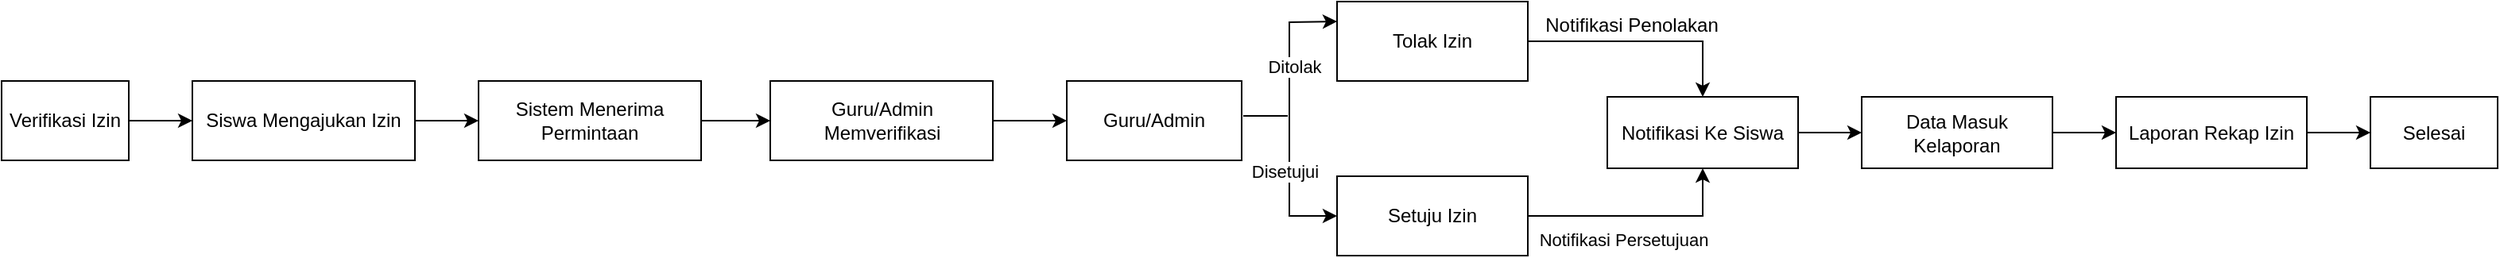<mxfile version="26.1.0">
  <diagram id="C5RBs43oDa-KdzZeNtuy" name="Page-1">
    <mxGraphModel dx="1707" dy="468" grid="1" gridSize="10" guides="1" tooltips="1" connect="1" arrows="1" fold="1" page="1" pageScale="1" pageWidth="827" pageHeight="1169" math="0" shadow="0">
      <root>
        <mxCell id="WIyWlLk6GJQsqaUBKTNV-0" />
        <mxCell id="WIyWlLk6GJQsqaUBKTNV-1" parent="WIyWlLk6GJQsqaUBKTNV-0" />
        <mxCell id="Lyx_HTyFLz4C8updRh6S-2" value="" style="edgeStyle=orthogonalEdgeStyle;rounded=0;orthogonalLoop=1;jettySize=auto;html=1;" edge="1" parent="WIyWlLk6GJQsqaUBKTNV-1" source="Lyx_HTyFLz4C8updRh6S-0" target="Lyx_HTyFLz4C8updRh6S-1">
          <mxGeometry relative="1" as="geometry" />
        </mxCell>
        <mxCell id="Lyx_HTyFLz4C8updRh6S-0" value="&lt;font style=&quot;vertical-align: inherit;&quot;&gt;&lt;font style=&quot;vertical-align: inherit;&quot;&gt;Siswa Mengajukan Izin&lt;/font&gt;&lt;/font&gt;" style="rounded=0;whiteSpace=wrap;html=1;" vertex="1" parent="WIyWlLk6GJQsqaUBKTNV-1">
          <mxGeometry x="50" y="100" width="140" height="50" as="geometry" />
        </mxCell>
        <mxCell id="Lyx_HTyFLz4C8updRh6S-9" value="" style="edgeStyle=orthogonalEdgeStyle;rounded=0;orthogonalLoop=1;jettySize=auto;html=1;" edge="1" parent="WIyWlLk6GJQsqaUBKTNV-1" source="Lyx_HTyFLz4C8updRh6S-1" target="Lyx_HTyFLz4C8updRh6S-5">
          <mxGeometry relative="1" as="geometry" />
        </mxCell>
        <mxCell id="Lyx_HTyFLz4C8updRh6S-1" value="&lt;font style=&quot;vertical-align: inherit;&quot;&gt;&lt;font style=&quot;vertical-align: inherit;&quot;&gt;Sistem Menerima Permintaan&lt;/font&gt;&lt;/font&gt;" style="rounded=0;whiteSpace=wrap;html=1;" vertex="1" parent="WIyWlLk6GJQsqaUBKTNV-1">
          <mxGeometry x="230" y="100" width="140" height="50" as="geometry" />
        </mxCell>
        <mxCell id="Lyx_HTyFLz4C8updRh6S-10" value="" style="edgeStyle=orthogonalEdgeStyle;rounded=0;orthogonalLoop=1;jettySize=auto;html=1;" edge="1" parent="WIyWlLk6GJQsqaUBKTNV-1" source="Lyx_HTyFLz4C8updRh6S-5" target="Lyx_HTyFLz4C8updRh6S-7">
          <mxGeometry relative="1" as="geometry" />
        </mxCell>
        <mxCell id="Lyx_HTyFLz4C8updRh6S-5" value="&lt;font style=&quot;vertical-align: inherit;&quot;&gt;&lt;font style=&quot;vertical-align: inherit;&quot;&gt;Guru/Admin Memverifikasi&lt;/font&gt;&lt;/font&gt;" style="rounded=0;whiteSpace=wrap;html=1;" vertex="1" parent="WIyWlLk6GJQsqaUBKTNV-1">
          <mxGeometry x="413.5" y="100" width="140" height="50" as="geometry" />
        </mxCell>
        <mxCell id="Lyx_HTyFLz4C8updRh6S-7" value="&lt;font style=&quot;vertical-align: inherit;&quot;&gt;&lt;font style=&quot;vertical-align: inherit;&quot;&gt;&lt;font style=&quot;vertical-align: inherit;&quot;&gt;&lt;font style=&quot;vertical-align: inherit;&quot;&gt;Guru/Admin&lt;/font&gt;&lt;/font&gt;&lt;/font&gt;&lt;/font&gt;" style="rounded=0;whiteSpace=wrap;html=1;" vertex="1" parent="WIyWlLk6GJQsqaUBKTNV-1">
          <mxGeometry x="600" y="100" width="110" height="50" as="geometry" />
        </mxCell>
        <mxCell id="Lyx_HTyFLz4C8updRh6S-11" value="&lt;font style=&quot;vertical-align: inherit;&quot;&gt;&lt;font style=&quot;vertical-align: inherit;&quot;&gt;Tolak Izin&lt;/font&gt;&lt;/font&gt;" style="rounded=0;whiteSpace=wrap;html=1;" vertex="1" parent="WIyWlLk6GJQsqaUBKTNV-1">
          <mxGeometry x="770" y="50" width="120" height="50" as="geometry" />
        </mxCell>
        <mxCell id="Lyx_HTyFLz4C8updRh6S-14" value="&lt;font style=&quot;vertical-align: inherit;&quot;&gt;&lt;font style=&quot;vertical-align: inherit;&quot;&gt;Setuju Izin&lt;/font&gt;&lt;/font&gt;" style="rounded=0;whiteSpace=wrap;html=1;" vertex="1" parent="WIyWlLk6GJQsqaUBKTNV-1">
          <mxGeometry x="770" y="160" width="120" height="50" as="geometry" />
        </mxCell>
        <mxCell id="Lyx_HTyFLz4C8updRh6S-17" value="" style="endArrow=classic;startArrow=classic;html=1;rounded=0;exitX=0;exitY=0.25;exitDx=0;exitDy=0;entryX=0;entryY=0.5;entryDx=0;entryDy=0;" edge="1" parent="WIyWlLk6GJQsqaUBKTNV-1" source="Lyx_HTyFLz4C8updRh6S-11" target="Lyx_HTyFLz4C8updRh6S-14">
          <mxGeometry width="50" height="50" relative="1" as="geometry">
            <mxPoint x="750" y="70" as="sourcePoint" />
            <mxPoint x="740" y="190" as="targetPoint" />
            <Array as="points">
              <mxPoint x="740" y="63" />
              <mxPoint x="740" y="130" />
              <mxPoint x="740" y="185" />
            </Array>
          </mxGeometry>
        </mxCell>
        <mxCell id="Lyx_HTyFLz4C8updRh6S-23" value="&lt;font style=&quot;vertical-align: inherit;&quot;&gt;&lt;font style=&quot;vertical-align: inherit;&quot;&gt;Ditolak&lt;/font&gt;&lt;/font&gt;" style="edgeLabel;html=1;align=center;verticalAlign=middle;resizable=0;points=[];" vertex="1" connectable="0" parent="Lyx_HTyFLz4C8updRh6S-17">
          <mxGeometry x="-0.363" y="3" relative="1" as="geometry">
            <mxPoint as="offset" />
          </mxGeometry>
        </mxCell>
        <mxCell id="Lyx_HTyFLz4C8updRh6S-24" value="&lt;font style=&quot;vertical-align: inherit;&quot;&gt;&lt;font style=&quot;vertical-align: inherit;&quot;&gt;Disetujui&lt;/font&gt;&lt;/font&gt;" style="edgeLabel;html=1;align=center;verticalAlign=middle;resizable=0;points=[];" vertex="1" connectable="0" parent="Lyx_HTyFLz4C8updRh6S-17">
          <mxGeometry x="0.363" y="-3" relative="1" as="geometry">
            <mxPoint as="offset" />
          </mxGeometry>
        </mxCell>
        <mxCell id="Lyx_HTyFLz4C8updRh6S-21" value="" style="endArrow=none;html=1;rounded=0;" edge="1" parent="WIyWlLk6GJQsqaUBKTNV-1">
          <mxGeometry width="50" height="50" relative="1" as="geometry">
            <mxPoint x="711" y="122" as="sourcePoint" />
            <mxPoint x="739" y="122" as="targetPoint" />
          </mxGeometry>
        </mxCell>
        <mxCell id="Lyx_HTyFLz4C8updRh6S-31" value="" style="edgeStyle=orthogonalEdgeStyle;rounded=0;orthogonalLoop=1;jettySize=auto;html=1;" edge="1" parent="WIyWlLk6GJQsqaUBKTNV-1" source="Lyx_HTyFLz4C8updRh6S-22" target="Lyx_HTyFLz4C8updRh6S-30">
          <mxGeometry relative="1" as="geometry" />
        </mxCell>
        <mxCell id="Lyx_HTyFLz4C8updRh6S-22" value="&lt;font style=&quot;vertical-align: inherit;&quot;&gt;&lt;font style=&quot;vertical-align: inherit;&quot;&gt;Notifikasi Ke Siswa&lt;/font&gt;&lt;/font&gt;" style="rounded=0;whiteSpace=wrap;html=1;" vertex="1" parent="WIyWlLk6GJQsqaUBKTNV-1">
          <mxGeometry x="940" y="110" width="120" height="45" as="geometry" />
        </mxCell>
        <mxCell id="Lyx_HTyFLz4C8updRh6S-25" value="" style="endArrow=classic;html=1;rounded=0;exitX=1;exitY=0.5;exitDx=0;exitDy=0;entryX=0.5;entryY=1;entryDx=0;entryDy=0;" edge="1" parent="WIyWlLk6GJQsqaUBKTNV-1" source="Lyx_HTyFLz4C8updRh6S-14" target="Lyx_HTyFLz4C8updRh6S-22">
          <mxGeometry width="50" height="50" relative="1" as="geometry">
            <mxPoint x="950" y="200" as="sourcePoint" />
            <mxPoint x="1000" y="150" as="targetPoint" />
            <Array as="points">
              <mxPoint x="1000" y="185" />
            </Array>
          </mxGeometry>
        </mxCell>
        <mxCell id="Lyx_HTyFLz4C8updRh6S-27" value="&lt;font style=&quot;vertical-align: inherit;&quot;&gt;&lt;font style=&quot;vertical-align: inherit;&quot;&gt;Notifikasi Persetujuan&lt;/font&gt;&lt;/font&gt;" style="edgeLabel;html=1;align=center;verticalAlign=middle;resizable=0;points=[];" vertex="1" connectable="0" parent="Lyx_HTyFLz4C8updRh6S-25">
          <mxGeometry x="-0.743" y="-1" relative="1" as="geometry">
            <mxPoint x="42" y="14" as="offset" />
          </mxGeometry>
        </mxCell>
        <mxCell id="Lyx_HTyFLz4C8updRh6S-26" value="" style="endArrow=classic;html=1;rounded=0;exitX=1;exitY=0.5;exitDx=0;exitDy=0;entryX=0.5;entryY=0;entryDx=0;entryDy=0;" edge="1" parent="WIyWlLk6GJQsqaUBKTNV-1" source="Lyx_HTyFLz4C8updRh6S-11" target="Lyx_HTyFLz4C8updRh6S-22">
          <mxGeometry width="50" height="50" relative="1" as="geometry">
            <mxPoint x="950" y="200" as="sourcePoint" />
            <mxPoint x="1000" y="150" as="targetPoint" />
            <Array as="points">
              <mxPoint x="1000" y="75" />
            </Array>
          </mxGeometry>
        </mxCell>
        <mxCell id="Lyx_HTyFLz4C8updRh6S-28" value="&lt;font style=&quot;vertical-align: inherit;&quot;&gt;&lt;font style=&quot;vertical-align: inherit;&quot;&gt;Notifikasi Penolakan&lt;/font&gt;&lt;/font&gt;" style="text;html=1;align=center;verticalAlign=middle;resizable=0;points=[];autosize=1;strokeColor=none;fillColor=none;" vertex="1" parent="WIyWlLk6GJQsqaUBKTNV-1">
          <mxGeometry x="890" y="50" width="130" height="30" as="geometry" />
        </mxCell>
        <mxCell id="Lyx_HTyFLz4C8updRh6S-33" value="" style="edgeStyle=orthogonalEdgeStyle;rounded=0;orthogonalLoop=1;jettySize=auto;html=1;" edge="1" parent="WIyWlLk6GJQsqaUBKTNV-1" source="Lyx_HTyFLz4C8updRh6S-30" target="Lyx_HTyFLz4C8updRh6S-32">
          <mxGeometry relative="1" as="geometry" />
        </mxCell>
        <mxCell id="Lyx_HTyFLz4C8updRh6S-30" value="&lt;font style=&quot;vertical-align: inherit;&quot;&gt;&lt;font style=&quot;vertical-align: inherit;&quot;&gt;Data Masuk Kelaporan&lt;/font&gt;&lt;/font&gt;" style="rounded=0;whiteSpace=wrap;html=1;" vertex="1" parent="WIyWlLk6GJQsqaUBKTNV-1">
          <mxGeometry x="1100" y="110" width="120" height="45" as="geometry" />
        </mxCell>
        <mxCell id="Lyx_HTyFLz4C8updRh6S-35" value="" style="edgeStyle=orthogonalEdgeStyle;rounded=0;orthogonalLoop=1;jettySize=auto;html=1;" edge="1" parent="WIyWlLk6GJQsqaUBKTNV-1" source="Lyx_HTyFLz4C8updRh6S-32" target="Lyx_HTyFLz4C8updRh6S-34">
          <mxGeometry relative="1" as="geometry" />
        </mxCell>
        <mxCell id="Lyx_HTyFLz4C8updRh6S-32" value="&lt;font style=&quot;vertical-align: inherit;&quot;&gt;&lt;font style=&quot;vertical-align: inherit;&quot;&gt;Laporan Rekap Izin&lt;/font&gt;&lt;/font&gt;" style="rounded=0;whiteSpace=wrap;html=1;" vertex="1" parent="WIyWlLk6GJQsqaUBKTNV-1">
          <mxGeometry x="1260" y="110" width="120" height="45" as="geometry" />
        </mxCell>
        <mxCell id="Lyx_HTyFLz4C8updRh6S-34" value="&lt;font style=&quot;vertical-align: inherit;&quot;&gt;&lt;font style=&quot;vertical-align: inherit;&quot;&gt;Selesai&lt;/font&gt;&lt;/font&gt;" style="rounded=0;whiteSpace=wrap;html=1;" vertex="1" parent="WIyWlLk6GJQsqaUBKTNV-1">
          <mxGeometry x="1420" y="110" width="80" height="45" as="geometry" />
        </mxCell>
        <mxCell id="Lyx_HTyFLz4C8updRh6S-38" value="" style="edgeStyle=orthogonalEdgeStyle;rounded=0;orthogonalLoop=1;jettySize=auto;html=1;" edge="1" parent="WIyWlLk6GJQsqaUBKTNV-1" source="Lyx_HTyFLz4C8updRh6S-36" target="Lyx_HTyFLz4C8updRh6S-0">
          <mxGeometry relative="1" as="geometry" />
        </mxCell>
        <mxCell id="Lyx_HTyFLz4C8updRh6S-36" value="&lt;font style=&quot;vertical-align: inherit;&quot;&gt;&lt;font style=&quot;vertical-align: inherit;&quot;&gt;Verifikasi Izin&lt;/font&gt;&lt;/font&gt;" style="rounded=0;whiteSpace=wrap;html=1;" vertex="1" parent="WIyWlLk6GJQsqaUBKTNV-1">
          <mxGeometry x="-70" y="100" width="80" height="50" as="geometry" />
        </mxCell>
      </root>
    </mxGraphModel>
  </diagram>
</mxfile>
